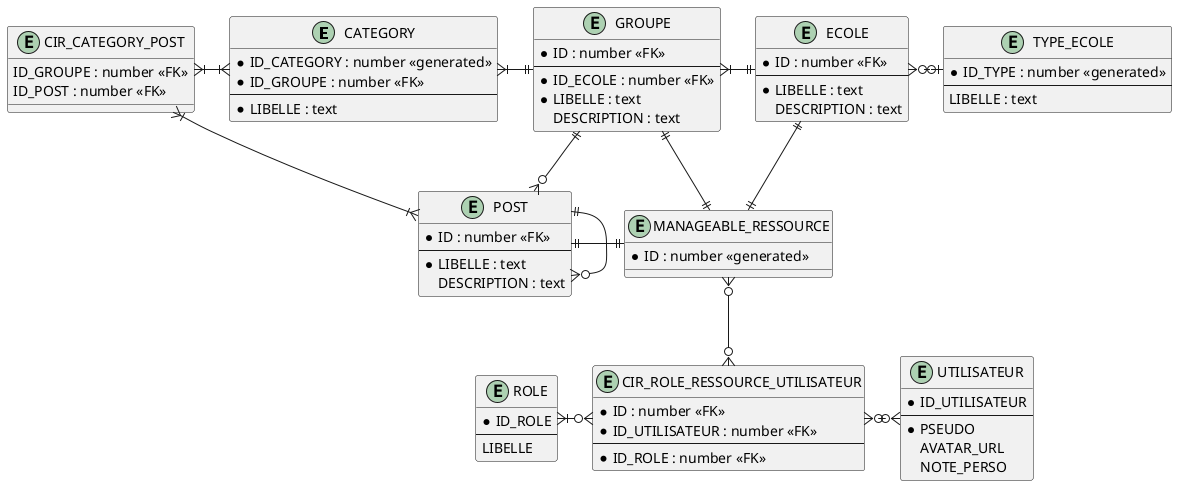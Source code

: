 @startuml
entity CATEGORY {
* ID_CATEGORY : number <<generated>>
* ID_GROUPE : number <<FK>>
--
* LIBELLE : text
}

entity POST {
  * ID : number <<FK>>
  --
  * LIBELLE : text
  DESCRIPTION : text
}

entity CIR_CATEGORY_POST {
    ID_GROUPE : number <<FK>>
    ID_POST : number <<FK>>
}
entity GROUPE {
  * ID : number <<FK>>
  --
  * ID_ECOLE : number <<FK>>
  * LIBELLE : text
  DESCRIPTION : text
}

entity ECOLE {
  * ID : number <<FK>>
  --
  * LIBELLE : text
  DESCRIPTION : text
}

entity TYPE_ECOLE {
* ID_TYPE : number <<generated>>
--
LIBELLE : text
}

entity UTILISATEUR {
* ID_UTILISATEUR
--
* PSEUDO
AVATAR_URL
NOTE_PERSO
}

entity ROLE {
* ID_ROLE
--
LIBELLE
}

entity MANAGEABLE_RESSOURCE {
    * ID : number <<generated>>
}

entity CIR_ROLE_RESSOURCE_UTILISATEUR {
    * ID : number <<FK>>
    * ID_UTILISATEUR : number <<FK>>
    --
    * ID_ROLE : number <<FK>>
}
TYPE_ECOLE |o-left-o{ ECOLE
CATEGORY }|-right-|| GROUPE
GROUPE ||--o{ POST
ECOLE ||-left-|{ GROUPE
POST ||--o{ POST
CIR_CATEGORY_POST }|-right-|{ CATEGORY
CIR_CATEGORY_POST }|--|{ POST
GROUPE ||--|| MANAGEABLE_RESSOURCE
POST ||-right-|| MANAGEABLE_RESSOURCE
ECOLE ||--|| MANAGEABLE_RESSOURCE
MANAGEABLE_RESSOURCE }o-down-o{ CIR_ROLE_RESSOURCE_UTILISATEUR
UTILISATEUR }o-left-o{ CIR_ROLE_RESSOURCE_UTILISATEUR
ROLE }|-right-o{ CIR_ROLE_RESSOURCE_UTILISATEUR
@enduml